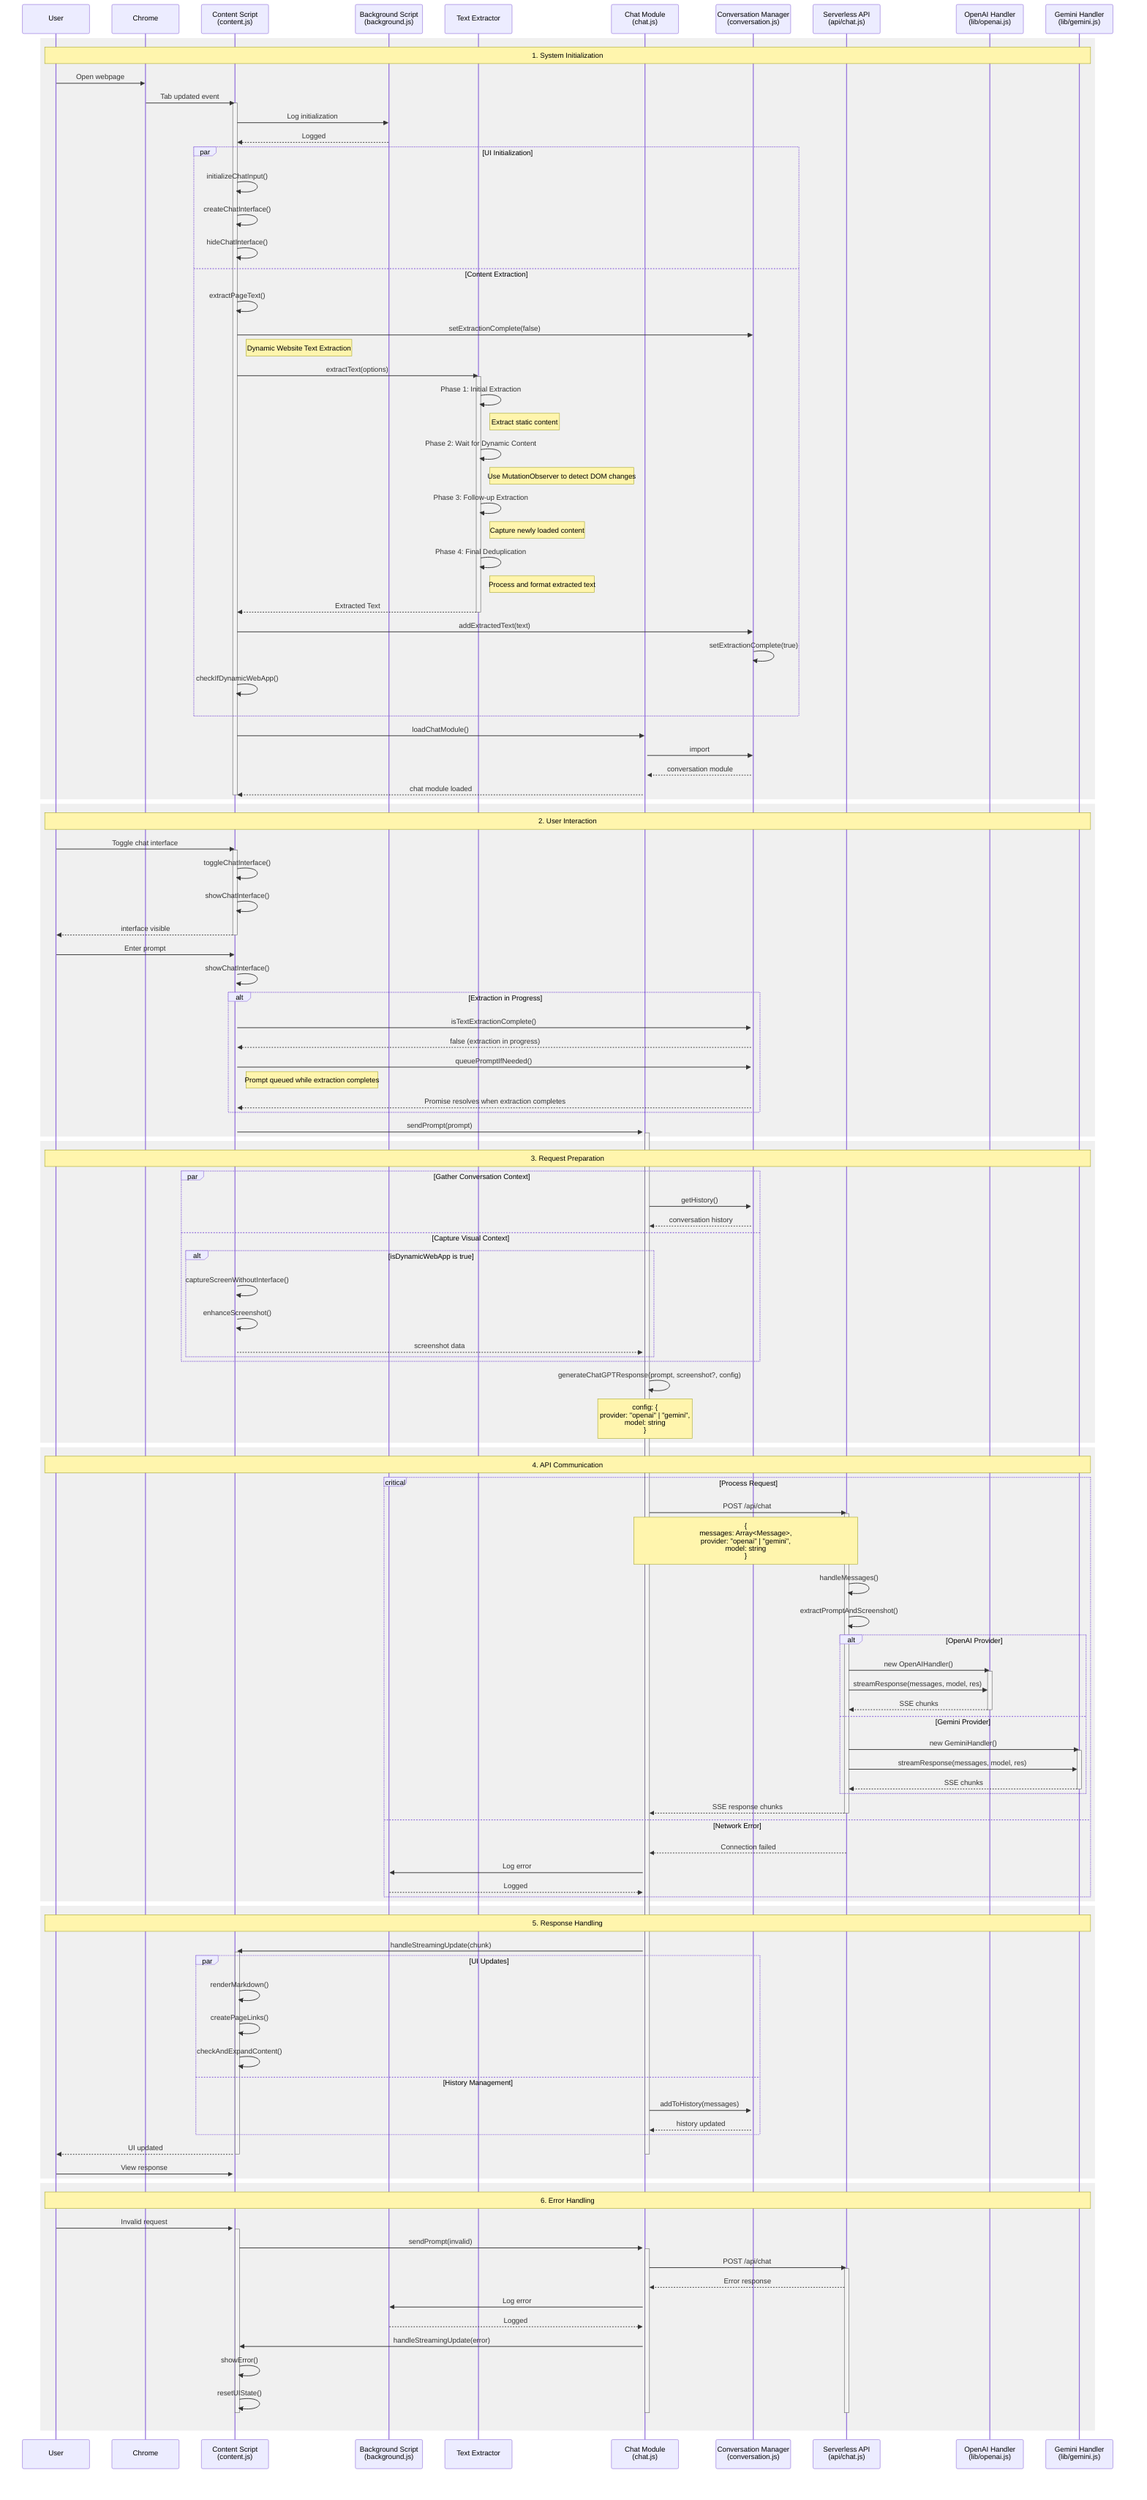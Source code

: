 %% Mochi Chat Sequence Diagram Guide
%% Based on Mermaid.js
%% Syntax: https://mermaid.js.org/syntax/sequenceDiagram.html

%% 1. Naming Conventions:
%%    - Use descriptive names for participants
%%    - Include file names in participant aliases using <br/>
%%    - Keep messages concise but descriptive
%%    - Use consistent terminology across the diagram
%%
%% 2. Message Types:
%%    - Request: ->> (solid arrow)
%%    - Response: -->> (dashed arrow)
%%    - Error Response: -->> (use same as response)
%%
%% 3. Parallel Operations (par):
%%    - Use for concurrent operations
%%    - Each parallel block should be self-contained
%%    - End with 'and' for additional parallel blocks
%%
%% 4. Critical Sections (critical):
%%    - Use for important operations that require error handling
%%    - Include 'option' blocks for error cases
%%    - Keep critical sections focused on core functionality
%%
%% 5. Grouping (rect):
%%    - Group related operations using rect
%%    - Use rgb(240, 240, 240) for consistent styling
%%    - Label groups with clear section names
%%
%% 6. Activation Bars:
%%    - Use activate/deactivate to show component lifetime
%%    - Show nested activations for call hierarchy
%%    - Ensure proper deactivation order
%%
%% 7. Parameters:
%%    - Show full parameters in notes for important calls
%%    - Mark optional parameters with ?
%%    - Group related parameters together
%%
%% 8. Best Practices:
%%    - Keep the diagram flowing top to bottom
%%    - Group related interactions together
%%    - Include error handling for critical operations
%%    - Show both success and failure paths
%%    - Document complex interactions with parameters
%%

sequenceDiagram
    %% Define all participants upfront for better organization
    participant User
    participant Chrome
    participant Content as Content Script<br/>(content.js)
    participant Background as Background Script<br/>(background.js)
    participant Extract as Text Extractor
    participant Chat as Chat Module<br/>(chat.js)
    participant Conv as Conversation Manager<br/>(conversation.js)
    participant API as Serverless API<br/>(api/chat.js)
    participant OpenAI as OpenAI Handler<br/>(lib/openai.js)
    participant Gemini as Gemini Handler<br/>(lib/gemini.js)

    %% System Initialization
    rect rgb(240, 240, 240)
        Note over User,Gemini: 1. System Initialization
        User->>Chrome: Open webpage
        Chrome->>Content: Tab updated event
        activate Content
        Content->>Background: Log initialization
        Background-->>Content: Logged

        %% Parallel initialization processes
        par UI Initialization
            Content->>Content: initializeChatInput()
            Content->>Content: createChatInterface()
            Content->>Content: hideChatInterface()
        and Content Extraction
            Content->>Content: extractPageText()
            Content->>Conv: setExtractionComplete(false)
            
            Note right of Content: Dynamic Website Text Extraction
            Content->>Extract: extractText(options)
            activate Extract
            
            Extract->>Extract: Phase 1: Initial Extraction
            Note right of Extract: Extract static content
            
            Extract->>Extract: Phase 2: Wait for Dynamic Content
            Note right of Extract: Use MutationObserver to detect DOM changes
            
            Extract->>Extract: Phase 3: Follow-up Extraction
            Note right of Extract: Capture newly loaded content
            
            Extract->>Extract: Phase 4: Final Deduplication
            Note right of Extract: Process and format extracted text
            
            Extract-->>Content: Extracted Text
            deactivate Extract
            
            Content->>Conv: addExtractedText(text)
            Conv->>Conv: setExtractionComplete(true)
            
            Content->>Content: checkIfDynamicWebApp()
        end

        %% Module Loading
        Content->>Chat: loadChatModule()
        activate Chat
        Chat->>Conv: import
        activate Conv
        Conv-->>Chat: conversation module
        Chat-->>Content: chat module loaded
        deactivate Content
    end

    %% User Interaction and Chat Flow
    rect rgb(240, 240, 240)
        Note over User,Gemini: 2. User Interaction
        User->>Content: Toggle chat interface
        activate Content
        Content->>Content: toggleChatInterface()
        Content->>Content: showChatInterface()
        Content-->>User: interface visible
        deactivate Content

        User->>Content: Enter prompt
        activate Content
        Content->>Content: showChatInterface()
        
        %% Prompt Queueing System
        alt Extraction in Progress
            Content->>Conv: isTextExtractionComplete()
            Conv-->>Content: false (extraction in progress)
            Content->>Conv: queuePromptIfNeeded()
            Note right of Content: Prompt queued while extraction completes
            Conv-->>Content: Promise resolves when extraction completes
        end
        
        Content->>Chat: sendPrompt(prompt)
        activate Chat
    end
        
    %% Request Preparation
    rect rgb(240, 240, 240)
        Note over User,Gemini: 3. Request Preparation
        par Gather Conversation Context
            Chat->>Conv: getHistory()
            Conv-->>Chat: conversation history
        and Capture Visual Context
            alt isDynamicWebApp is true
                Content->>Content: captureScreenWithoutInterface()
                Content->>Content: enhanceScreenshot()
                Content-->>Chat: screenshot data
            end
        end

        Chat->>Chat: generateChatGPTResponse(prompt, screenshot?, config)
        Note over Chat: config: {<br/>provider: "openai" | "gemini",<br/>model: string<br/>}
    end

    %% API Communication
    rect rgb(240, 240, 240)
        Note over User,Gemini: 4. API Communication
        critical Process Request
            Chat->>API: POST /api/chat
            activate API
            Note over Chat,API: {<br/>messages: Array<Message>,<br/>provider: "openai" | "gemini",<br/>model: string<br/>}

            API->>API: handleMessages()
            API->>API: extractPromptAndScreenshot()

            alt OpenAI Provider
                API->>OpenAI: new OpenAIHandler()
                activate OpenAI
                API->>OpenAI: streamResponse(messages, model, res)
                OpenAI-->>API: SSE chunks
                deactivate OpenAI
            else Gemini Provider
                API->>Gemini: new GeminiHandler()
                activate Gemini
                API->>Gemini: streamResponse(messages, model, res)
                Gemini-->>API: SSE chunks
                deactivate Gemini
            end

            API-->>Chat: SSE response chunks
            deactivate API
        option Network Error
            API-->>Chat: Connection failed
            Chat->>Background: Log error
            Background-->>Chat: Logged
        end
    end

    %% Response Handling
    rect rgb(240, 240, 240)
        Note over User,Gemini: 5. Response Handling
        Chat->>Content: handleStreamingUpdate(chunk)
        activate Content
        par UI Updates
            Content->>Content: renderMarkdown()
            Content->>Content: createPageLinks()
            Content->>Content: checkAndExpandContent()
        and History Management
            Chat->>Conv: addToHistory(messages)
            Conv-->>Chat: history updated
        end
        Content-->>User: UI updated
        deactivate Content
        deactivate Chat

        User->>Content: View response
    end

    %% Error Handling
    rect rgb(240, 240, 240)
        Note over User,Gemini: 6. Error Handling
        User->>Content: Invalid request
        activate Content
        Content->>Chat: sendPrompt(invalid)
        activate Chat
        Chat->>API: POST /api/chat
        activate API
        API-->>Chat: Error response
        Chat->>Background: Log error
        Background-->>Chat: Logged
        Chat->>Content: handleStreamingUpdate(error)
        Content->>Content: showError()
        Content->>Content: resetUIState()
        deactivate Content
        deactivate Chat
        deactivate API
    end
